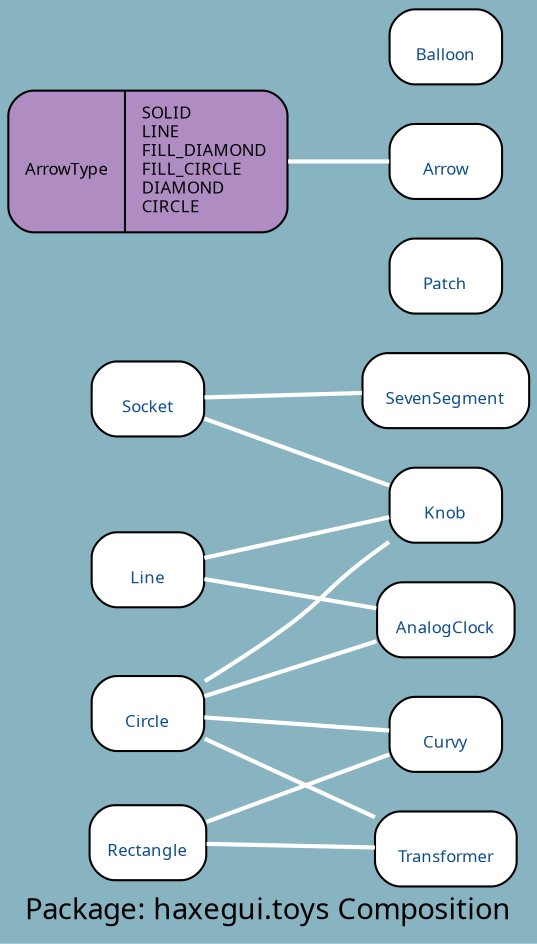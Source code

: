 digraph uml {
	graph [label="Package: haxegui.toys Composition", ratio=compress, rankdir=RL, smoothing=avg_dist, overlap=false, fontname="DejaVu Sans Condenesed", fontsize=14, bgcolor="#88B3C1", fontcolor=black];
	node [label="\N", fontname="DejaVu Sans Condenesed", fontsize=8, shape=record, color=black, fontcolor=black];
	edge [fontname="DejaVu Sans Condenesed", fontsize=8, color=black, fontcolor=black];
	graph [lp="129,12",
		bb="0,0,258,439"];
	"haxegui.toys.AnalogClock" [label="{\nAnalogClock}", fontcolor="#104E8B", style="rounded,filled", fillcolor=white, URL="../types/haxegui/toys/AnalogClock.html", tooltip="\nAnalogClock", pos="215,151", rects="182,133,249,169", width="0.92", height="0.50"];
	"haxegui.toys.Circle" [label="{\nCircle}", fontcolor="#104E8B", style="rounded,filled", fillcolor=white, URL="../types/haxegui/toys/Circle.html", tooltip="\nCircle", pos="70,107", rects="43,89,97,125", width="0.75", height="0.50"];
	"haxegui.toys.Line" [label="{\nLine}", fontcolor="#104E8B", style="rounded,filled", fillcolor=white, URL="../types/haxegui/toys/Line.html", tooltip="\nLine", pos="70,174", rects="43,156,97,192", width="0.75", height="0.50"];
	"haxegui.toys.Patch" [label="{\nPatch}", fontcolor="#104E8B", style="rounded,filled", fillcolor=white, URL="../types/haxegui/toys/Patch.html", tooltip="\nPatch", pos="215,313", rects="188,295,242,331", width="0.75", height="0.50"];
	"haxegui.toys.Knob" [label="{\nKnob}", fontcolor="#104E8B", style="rounded,filled", fillcolor=white, URL="../types/haxegui/toys/Knob.html", tooltip="\nKnob", pos="215,205", rects="188,187,242,223", width="0.75", height="0.50"];
	"haxegui.toys.Socket" [label="{\nSocket}", fontcolor="#104E8B", style="rounded,filled", fillcolor=white, URL="../types/haxegui/toys/Socket.html", tooltip="\nSocket", pos="70,255", rects="43,237,97,273", width="0.75", height="0.50"];
	"haxegui.toys.Transformer" [label="{\nTransformer}", fontcolor="#104E8B", style="rounded,filled", fillcolor=white, URL="../types/haxegui/toys/Transformer.html", tooltip="\nTransformer", pos="215,43", rects="181,25,250,61", width="0.94", height="0.50"];
	"haxegui.toys.Rectangle" [label="{\nRectangle}", fontcolor="#104E8B", style="rounded,filled", fillcolor=white, URL="../types/haxegui/toys/Rectangle.html", tooltip="\nRectangle", pos="70,46", rects="42,28,99,64", width="0.78", height="0.50"];
	"haxegui.toys.SevenSegment" [label="{\nSevenSegment}", fontcolor="#104E8B", style="rounded,filled", fillcolor=white, URL="../types/haxegui/toys/SevenSegment.html", tooltip="\nSevenSegment", pos="215,259", rects="175,241,256,277", width="1.11", height="0.50"];
	"haxegui.toys.ArrowType" [label="{\nArrowType|SOLID\lLINE\lFILL_DIAMOND\lFILL_CIRCLE\lDIAMOND\lCIRCLE\l}", style="rounded,filled", fillcolor="#af8dc3", pos="70,367", rects="3,333,63,401 63,333,138,401", width="1.86", height="0.94"];
	"haxegui.toys.Arrow" [label="{\nArrow}", fontcolor="#104E8B", style="rounded,filled", fillcolor=white, URL="../types/haxegui/toys/Arrow.html", tooltip="\nArrow", pos="215,367", rects="188,349,242,385", width="0.75", height="0.50"];
	"haxegui.toys.Curvy" [label="{\nCurvy}", fontcolor="#104E8B", style="rounded,filled", fillcolor=white, URL="../types/haxegui/toys/Curvy.html", tooltip="\nCurvy", pos="215,97", rects="188,79,242,115", width="0.75", height="0.50"];
	"haxegui.toys.Balloon" [label="{\nBalloon}", fontcolor="#104E8B", style="rounded,filled", fillcolor=white, URL="../types/haxegui/toys/Balloon.html", tooltip="\nBalloon", pos="215,421", rects="188,403,242,439", width="0.75", height="0.50"];
	"haxegui.toys.AnalogClock" -> "haxegui.toys.Circle" [color=white, style=bold, arrowhead=none, arrowtail=diamond, arrowsize=1, pos="s,182,141 170,137 146,130 118,122 97,115"];
	"haxegui.toys.AnalogClock" -> "haxegui.toys.Line" [color=white, style=bold, arrowhead=none, arrowtail=diamond, arrowsize=1, pos="s,182,156 170,158 146,162 117,167 97,170"];
	"haxegui.toys.Knob" -> "haxegui.toys.Circle" [color=white, style=bold, arrowhead=none, arrowtail=diamond, arrowsize=1, pos="s,188,188 178,181 177,180 175,179 174,178 157,165 155,159 138,147 125,138 110,129 97,122"];
	"haxegui.toys.Knob" -> "haxegui.toys.Line" [color=white, style=bold, arrowhead=none, arrowtail=diamond, arrowsize=1, pos="s,188,199 176,196 151,191 119,184 97,180"];
	"haxegui.toys.Knob" -> "haxegui.toys.Socket" [color=white, style=bold, arrowhead=none, arrowtail=diamond, arrowsize=1, pos="s,188,214 176,218 151,227 119,238 97,246"];
	"haxegui.toys.Transformer" -> "haxegui.toys.Circle" [color=white, style=bold, arrowhead=none, arrowtail=diamond, arrowsize=1, pos="s,181,58 170,63 146,73 118,86 97,95"];
	"haxegui.toys.Transformer" -> "haxegui.toys.Rectangle" [color=white, style=bold, arrowhead=none, arrowtail=diamond, arrowsize=1, pos="s,181,44 169,44 146,45 119,45 99,46"];
	"haxegui.toys.SevenSegment" -> "haxegui.toys.Socket" [color=white, style=bold, arrowhead=none, arrowtail=diamond, arrowsize=1, pos="s,175,258 163,258 141,257 116,257 97,256"];
	"haxegui.toys.Arrow" -> "haxegui.toys.ArrowType" [color=white, style=bold, arrowhead=none, arrowtail=diamond, arrowsize=1, pos="s,188,367 176,367 164,367 151,367 138,367"];
	"haxegui.toys.Curvy" -> "haxegui.toys.Circle" [color=white, style=bold, arrowhead=none, arrowtail=diamond, arrowsize=1, pos="s,188,99 176,100 151,102 119,103 97,105"];
	"haxegui.toys.Curvy" -> "haxegui.toys.Rectangle" [color=white, style=bold, arrowhead=none, arrowtail=diamond, arrowsize=1, pos="s,188,87 176,83 152,75 121,64 99,56"];
}
